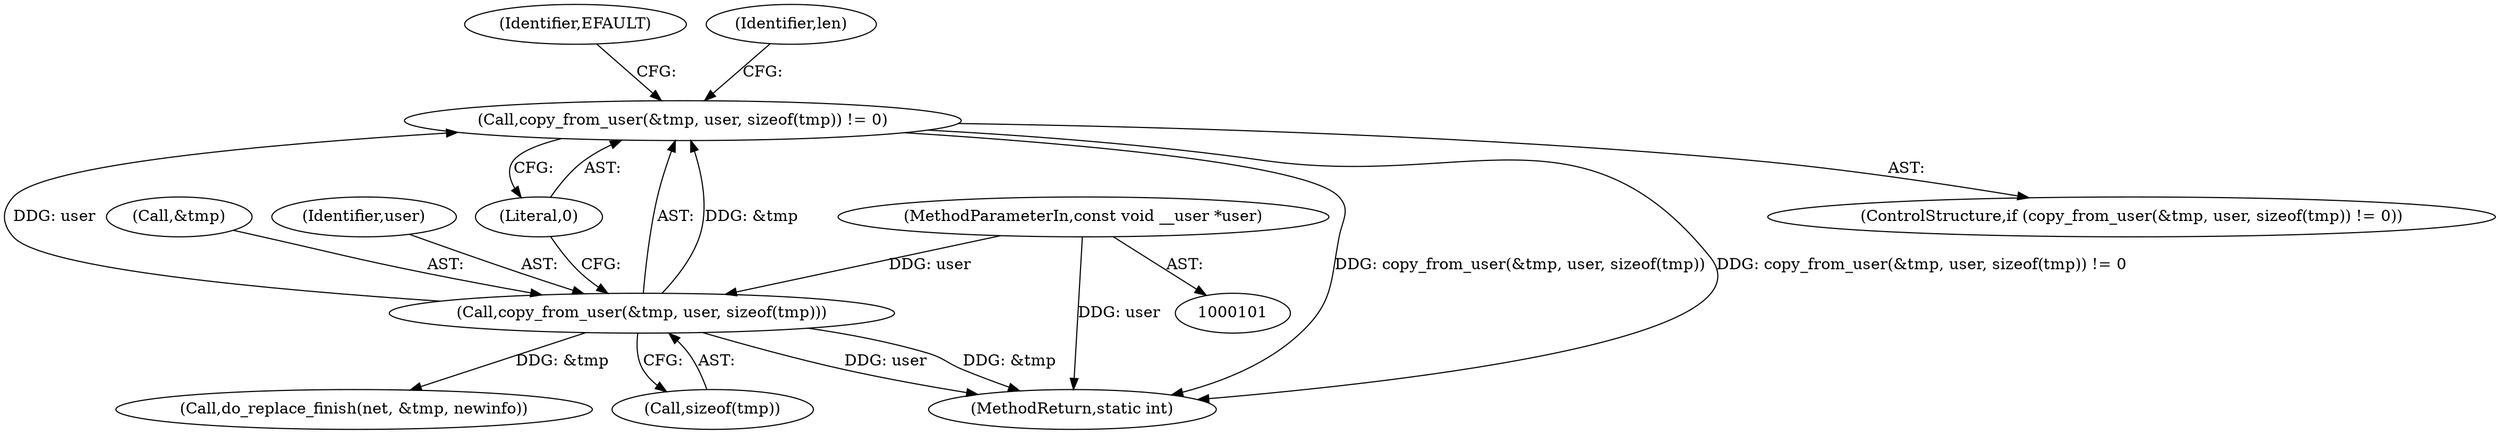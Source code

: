 digraph "0_linux_d846f71195d57b0bbb143382647c2c6638b04c5a@API" {
"1000111" [label="(Call,copy_from_user(&tmp, user, sizeof(tmp)) != 0)"];
"1000112" [label="(Call,copy_from_user(&tmp, user, sizeof(tmp)))"];
"1000103" [label="(MethodParameterIn,const void __user *user)"];
"1000285" [label="(MethodReturn,static int)"];
"1000264" [label="(Call,do_replace_finish(net, &tmp, newinfo))"];
"1000113" [label="(Call,&tmp)"];
"1000121" [label="(Identifier,EFAULT)"];
"1000110" [label="(ControlStructure,if (copy_from_user(&tmp, user, sizeof(tmp)) != 0))"];
"1000124" [label="(Identifier,len)"];
"1000111" [label="(Call,copy_from_user(&tmp, user, sizeof(tmp)) != 0)"];
"1000103" [label="(MethodParameterIn,const void __user *user)"];
"1000115" [label="(Identifier,user)"];
"1000116" [label="(Call,sizeof(tmp))"];
"1000118" [label="(Literal,0)"];
"1000112" [label="(Call,copy_from_user(&tmp, user, sizeof(tmp)))"];
"1000111" -> "1000110"  [label="AST: "];
"1000111" -> "1000118"  [label="CFG: "];
"1000112" -> "1000111"  [label="AST: "];
"1000118" -> "1000111"  [label="AST: "];
"1000121" -> "1000111"  [label="CFG: "];
"1000124" -> "1000111"  [label="CFG: "];
"1000111" -> "1000285"  [label="DDG: copy_from_user(&tmp, user, sizeof(tmp))"];
"1000111" -> "1000285"  [label="DDG: copy_from_user(&tmp, user, sizeof(tmp)) != 0"];
"1000112" -> "1000111"  [label="DDG: &tmp"];
"1000112" -> "1000111"  [label="DDG: user"];
"1000112" -> "1000116"  [label="CFG: "];
"1000113" -> "1000112"  [label="AST: "];
"1000115" -> "1000112"  [label="AST: "];
"1000116" -> "1000112"  [label="AST: "];
"1000118" -> "1000112"  [label="CFG: "];
"1000112" -> "1000285"  [label="DDG: user"];
"1000112" -> "1000285"  [label="DDG: &tmp"];
"1000103" -> "1000112"  [label="DDG: user"];
"1000112" -> "1000264"  [label="DDG: &tmp"];
"1000103" -> "1000101"  [label="AST: "];
"1000103" -> "1000285"  [label="DDG: user"];
}
